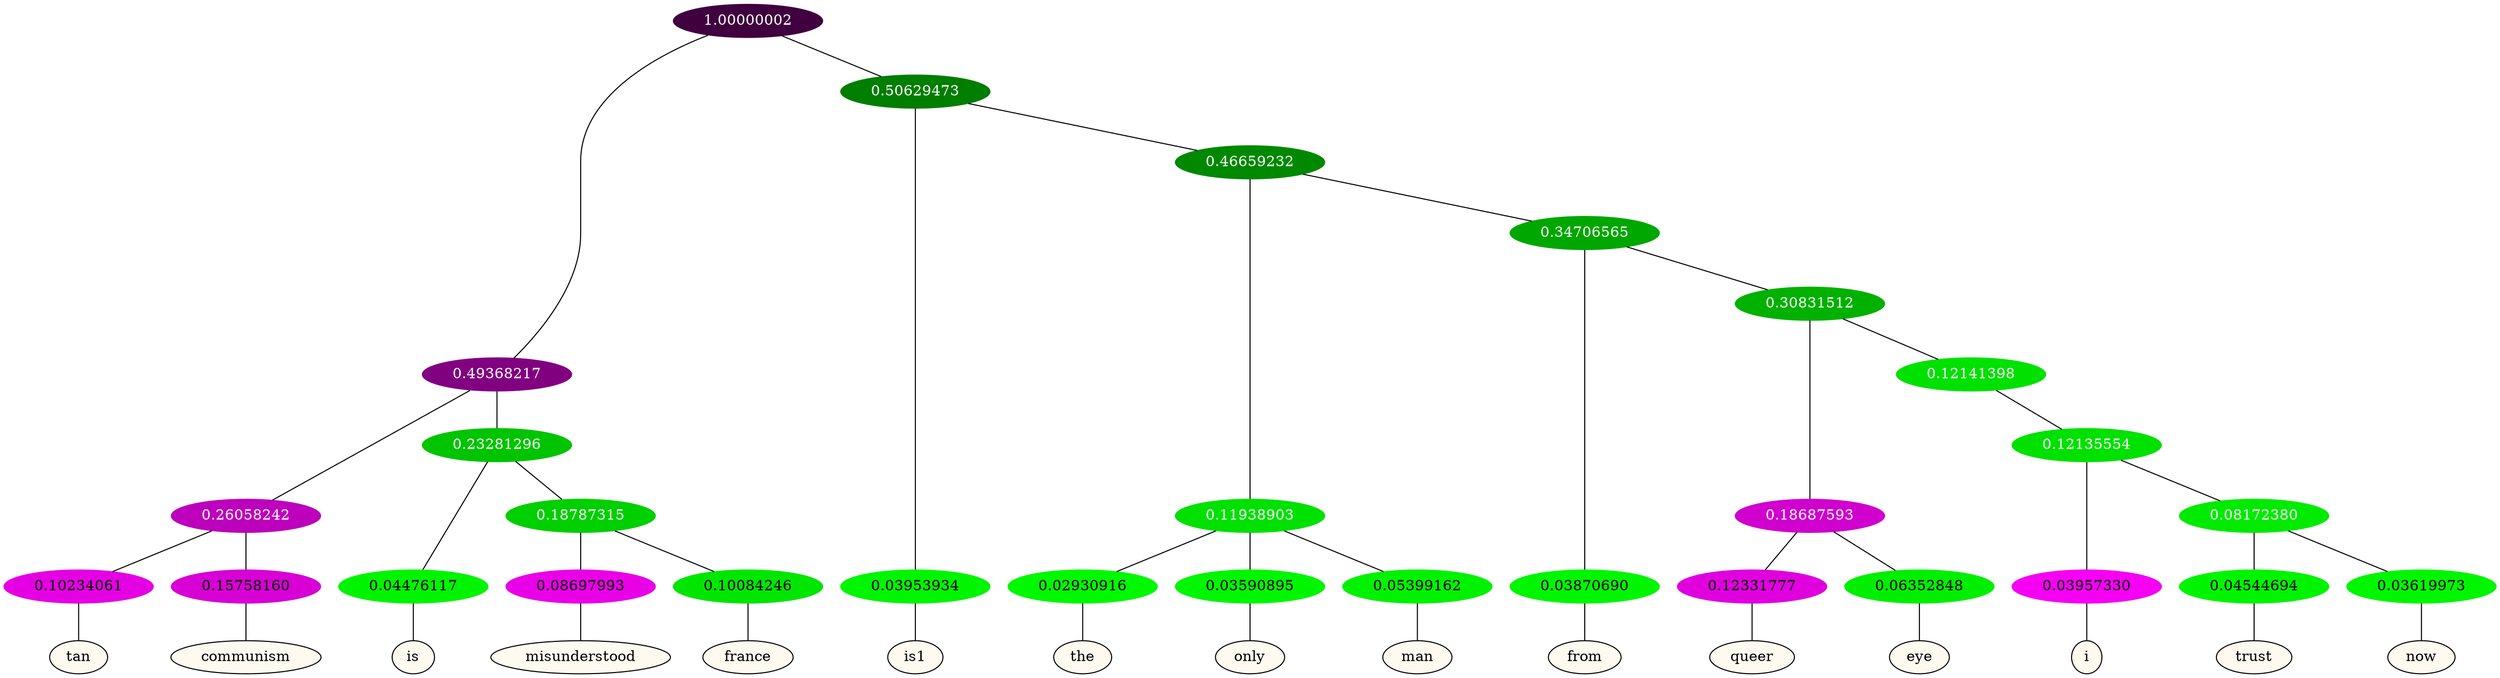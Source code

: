 graph {
	node [format=png height=0.15 nodesep=0.001 ordering=out overlap=prism overlap_scaling=0.01 ranksep=0.001 ratio=0.2 style=filled width=0.15]
	{
		rank=same
		a_w_7 [label=tan color=black fillcolor=floralwhite style="filled,solid"]
		a_w_8 [label=communism color=black fillcolor=floralwhite style="filled,solid"]
		a_w_9 [label=is color=black fillcolor=floralwhite style="filled,solid"]
		a_w_13 [label=misunderstood color=black fillcolor=floralwhite style="filled,solid"]
		a_w_14 [label=france color=black fillcolor=floralwhite style="filled,solid"]
		a_w_5 [label=is1 color=black fillcolor=floralwhite style="filled,solid"]
		a_w_15 [label=the color=black fillcolor=floralwhite style="filled,solid"]
		a_w_16 [label=only color=black fillcolor=floralwhite style="filled,solid"]
		a_w_17 [label=man color=black fillcolor=floralwhite style="filled,solid"]
		a_w_18 [label=from color=black fillcolor=floralwhite style="filled,solid"]
		a_w_22 [label=queer color=black fillcolor=floralwhite style="filled,solid"]
		a_w_23 [label=eye color=black fillcolor=floralwhite style="filled,solid"]
		a_w_25 [label=i color=black fillcolor=floralwhite style="filled,solid"]
		a_w_27 [label=trust color=black fillcolor=floralwhite style="filled,solid"]
		a_w_28 [label=now color=black fillcolor=floralwhite style="filled,solid"]
	}
	a_n_7 -- a_w_7
	a_n_8 -- a_w_8
	a_n_9 -- a_w_9
	a_n_13 -- a_w_13
	a_n_14 -- a_w_14
	a_n_5 -- a_w_5
	a_n_15 -- a_w_15
	a_n_16 -- a_w_16
	a_n_17 -- a_w_17
	a_n_18 -- a_w_18
	a_n_22 -- a_w_22
	a_n_23 -- a_w_23
	a_n_25 -- a_w_25
	a_n_27 -- a_w_27
	a_n_28 -- a_w_28
	{
		rank=same
		a_n_7 [label=0.10234061 color="0.835 1.000 0.898" fontcolor=black]
		a_n_8 [label=0.15758160 color="0.835 1.000 0.842" fontcolor=black]
		a_n_9 [label=0.04476117 color="0.334 1.000 0.955" fontcolor=black]
		a_n_13 [label=0.08697993 color="0.835 1.000 0.913" fontcolor=black]
		a_n_14 [label=0.10084246 color="0.334 1.000 0.899" fontcolor=black]
		a_n_5 [label=0.03953934 color="0.334 1.000 0.960" fontcolor=black]
		a_n_15 [label=0.02930916 color="0.334 1.000 0.971" fontcolor=black]
		a_n_16 [label=0.03590895 color="0.334 1.000 0.964" fontcolor=black]
		a_n_17 [label=0.05399162 color="0.334 1.000 0.946" fontcolor=black]
		a_n_18 [label=0.03870690 color="0.334 1.000 0.961" fontcolor=black]
		a_n_22 [label=0.12331777 color="0.835 1.000 0.877" fontcolor=black]
		a_n_23 [label=0.06352848 color="0.334 1.000 0.936" fontcolor=black]
		a_n_25 [label=0.03957330 color="0.835 1.000 0.960" fontcolor=black]
		a_n_27 [label=0.04544694 color="0.334 1.000 0.955" fontcolor=black]
		a_n_28 [label=0.03619973 color="0.334 1.000 0.964" fontcolor=black]
	}
	a_n_0 [label=1.00000002 color="0.835 1.000 0.250" fontcolor=grey99]
	a_n_1 [label=0.49368217 color="0.835 1.000 0.506" fontcolor=grey99]
	a_n_0 -- a_n_1
	a_n_2 [label=0.50629473 color="0.334 1.000 0.494" fontcolor=grey99]
	a_n_0 -- a_n_2
	a_n_3 [label=0.26058242 color="0.835 1.000 0.739" fontcolor=grey99]
	a_n_1 -- a_n_3
	a_n_4 [label=0.23281296 color="0.334 1.000 0.767" fontcolor=grey99]
	a_n_1 -- a_n_4
	a_n_2 -- a_n_5
	a_n_6 [label=0.46659232 color="0.334 1.000 0.533" fontcolor=grey99]
	a_n_2 -- a_n_6
	a_n_3 -- a_n_7
	a_n_3 -- a_n_8
	a_n_4 -- a_n_9
	a_n_10 [label=0.18787315 color="0.334 1.000 0.812" fontcolor=grey99]
	a_n_4 -- a_n_10
	a_n_11 [label=0.11938903 color="0.334 1.000 0.881" fontcolor=grey99]
	a_n_6 -- a_n_11
	a_n_12 [label=0.34706565 color="0.334 1.000 0.653" fontcolor=grey99]
	a_n_6 -- a_n_12
	a_n_10 -- a_n_13
	a_n_10 -- a_n_14
	a_n_11 -- a_n_15
	a_n_11 -- a_n_16
	a_n_11 -- a_n_17
	a_n_12 -- a_n_18
	a_n_19 [label=0.30831512 color="0.334 1.000 0.692" fontcolor=grey99]
	a_n_12 -- a_n_19
	a_n_20 [label=0.18687593 color="0.835 1.000 0.813" fontcolor=grey99]
	a_n_19 -- a_n_20
	a_n_21 [label=0.12141398 color="0.334 1.000 0.879" fontcolor=grey99]
	a_n_19 -- a_n_21
	a_n_20 -- a_n_22
	a_n_20 -- a_n_23
	a_n_24 [label=0.12135554 color="0.334 1.000 0.879" fontcolor=grey99]
	a_n_21 -- a_n_24
	a_n_24 -- a_n_25
	a_n_26 [label=0.08172380 color="0.334 1.000 0.918" fontcolor=grey99]
	a_n_24 -- a_n_26
	a_n_26 -- a_n_27
	a_n_26 -- a_n_28
}
